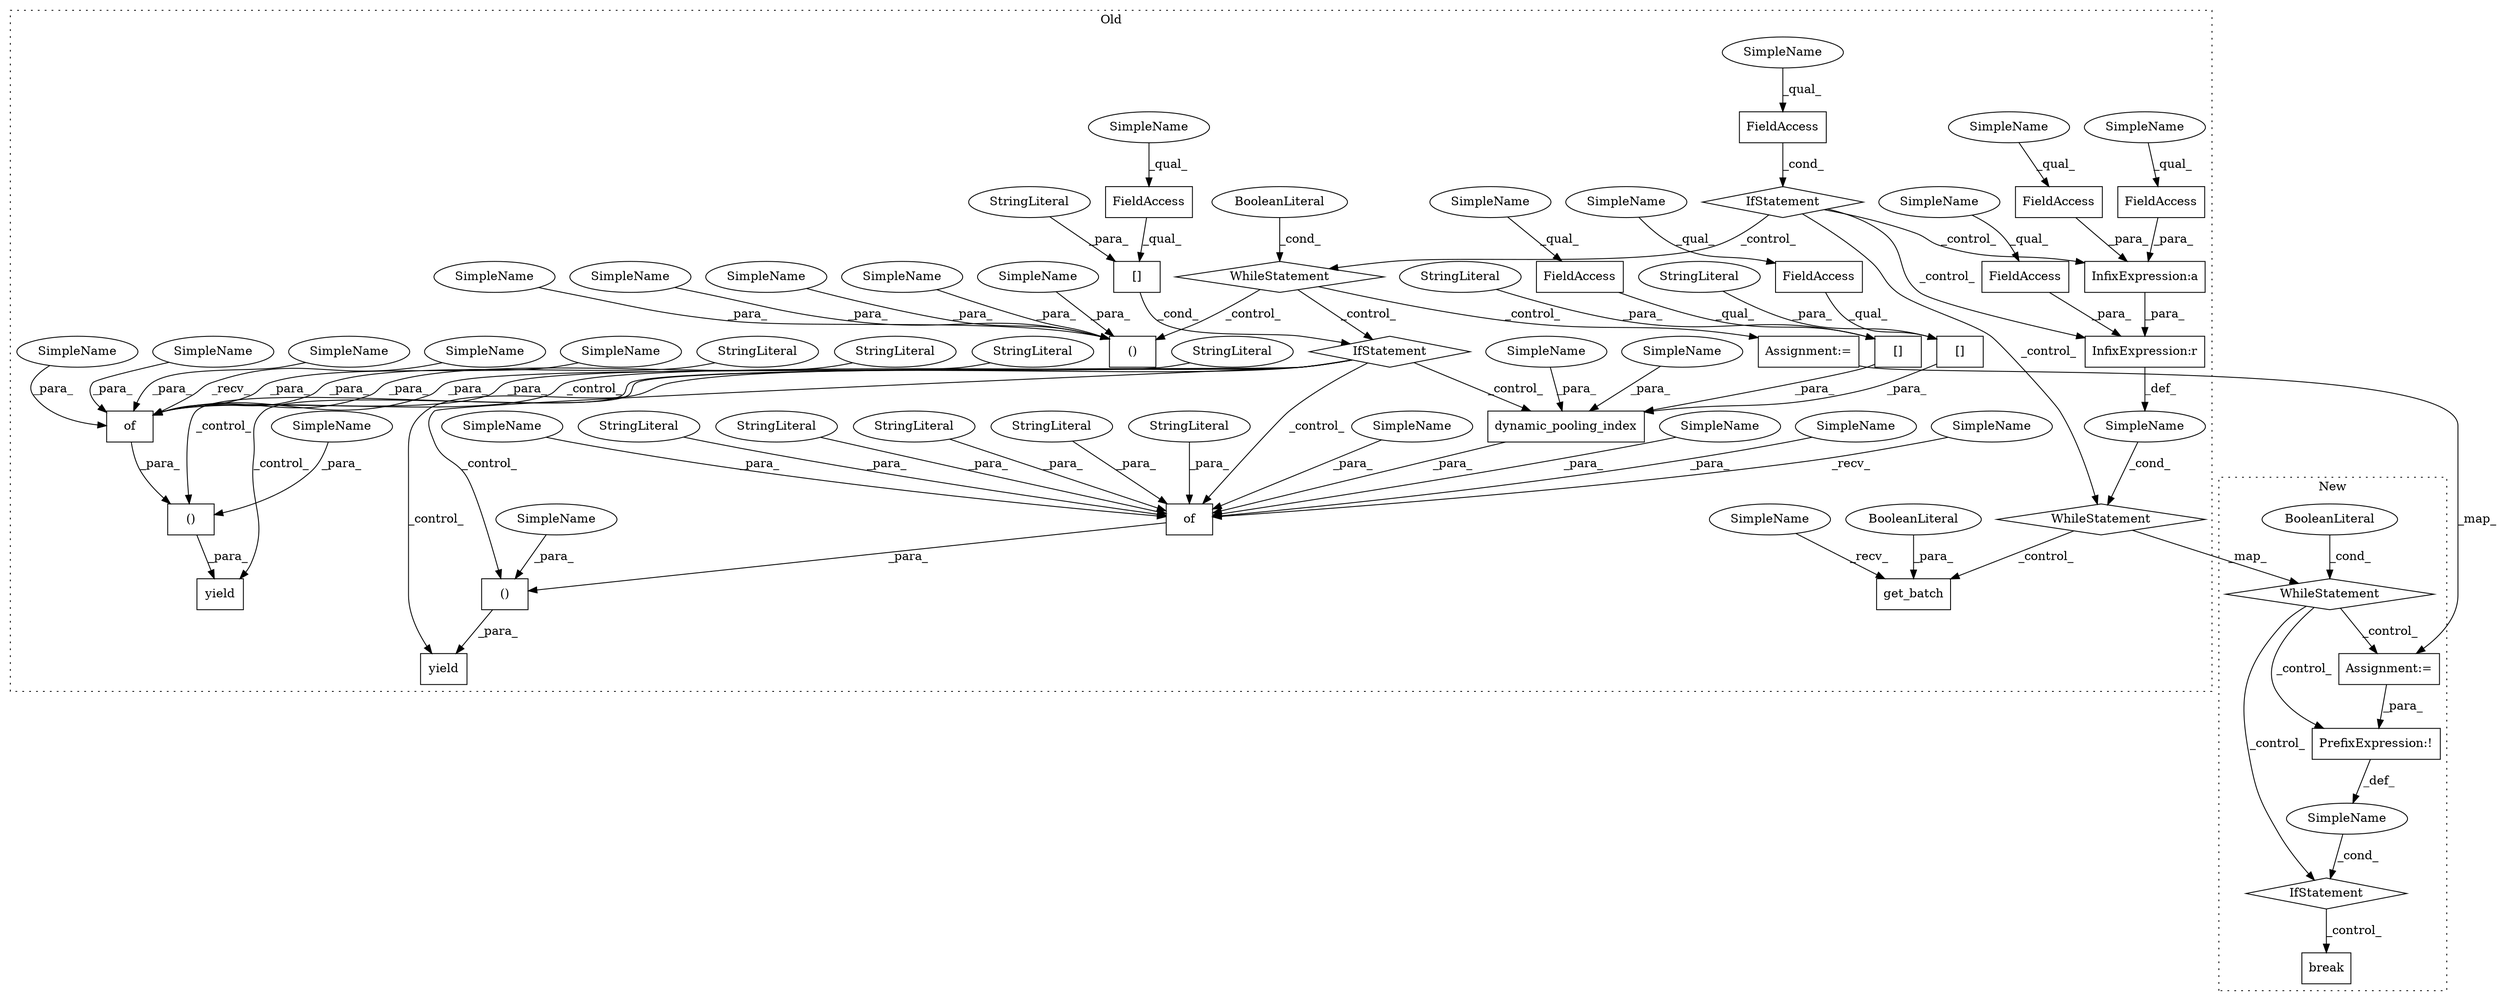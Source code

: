 digraph G {
subgraph cluster0 {
1 [label="yield" a="112" s="11175" l="18" shape="box"];
3 [label="WhileStatement" a="61" s="10983,10994" l="7,2" shape="diamond"];
4 [label="BooleanLiteral" a="9" s="10990" l="4" shape="ellipse"];
5 [label="IfStatement" a="25" s="11133,11161" l="4,2" shape="diamond"];
6 [label="()" a="106" s="11444" l="77" shape="box"];
8 [label="[]" a="2" s="11137,11160" l="12,1" shape="box"];
9 [label="()" a="106" s="11193" l="202" shape="box"];
11 [label="FieldAccess" a="22" s="11137" l="11" shape="box"];
12 [label="()" a="106" s="11015" l="90" shape="box"];
13 [label="get_batch" a="32" s="11741,11756" l="10,1" shape="box"];
14 [label="InfixExpression:a" a="27" s="11581" l="3" shape="box"];
15 [label="of" a="32" s="11197,11380" l="3,1" shape="box"];
16 [label="InfixExpression:r" a="27" s="11600" l="4" shape="box"];
17 [label="FieldAccess" a="22" s="11604" l="18" shape="box"];
18 [label="FieldAccess" a="22" s="11324" l="11" shape="box"];
19 [label="[]" a="2" s="11324,11350" l="12,1" shape="box"];
20 [label="FieldAccess" a="22" s="11571" l="10" shape="box"];
21 [label="FieldAccess" a="22" s="10960" l="13" shape="box"];
22 [label="FieldAccess" a="22" s="11352" l="11" shape="box"];
23 [label="[]" a="2" s="11352,11378" l="12,1" shape="box"];
24 [label="FieldAccess" a="22" s="11584" l="15" shape="box"];
25 [label="yield" a="112" s="11426" l="18" shape="box"];
26 [label="of" a="32" s="11448,11506" l="3,1" shape="box"];
27 [label="IfStatement" a="25" s="10956,10973" l="4,2" shape="diamond"];
28 [label="BooleanLiteral" a="9" s="11751" l="5" shape="ellipse"];
31 [label="dynamic_pooling_index" a="32" s="11288,11379" l="22,1" shape="box"];
32 [label="StringLiteral" a="45" s="11481" l="5" shape="ellipse"];
33 [label="StringLiteral" a="45" s="11149" l="11" shape="ellipse"];
34 [label="StringLiteral" a="45" s="11364" l="14" shape="ellipse"];
35 [label="StringLiteral" a="45" s="11230" l="5" shape="ellipse"];
36 [label="StringLiteral" a="45" s="11336" l="14" shape="ellipse"];
37 [label="StringLiteral" a="45" s="11211" l="11" shape="ellipse"];
38 [label="StringLiteral" a="45" s="11451" l="7" shape="ellipse"];
39 [label="StringLiteral" a="45" s="11490" l="9" shape="ellipse"];
40 [label="StringLiteral" a="45" s="11256" l="13" shape="ellipse"];
41 [label="StringLiteral" a="45" s="11462" l="11" shape="ellipse"];
42 [label="StringLiteral" a="45" s="11239" l="9" shape="ellipse"];
43 [label="StringLiteral" a="45" s="11200" l="7" shape="ellipse"];
44 [label="WhileStatement" a="61" s="11562,11623" l="7,2" shape="diamond"];
46 [label="SimpleName" a="42" s="" l="" shape="ellipse"];
48 [label="Assignment:=" a="7" s="11105" l="2" shape="box"];
49 [label="SimpleName" a="42" s="11487" l="2" shape="ellipse"];
50 [label="SimpleName" a="42" s="11049" l="2" shape="ellipse"];
51 [label="SimpleName" a="42" s="11236" l="2" shape="ellipse"];
52 [label="SimpleName" a="42" s="11193" l="3" shape="ellipse"];
53 [label="SimpleName" a="42" s="11444" l="3" shape="ellipse"];
54 [label="SimpleName" a="42" s="11083" l="1" shape="ellipse"];
55 [label="SimpleName" a="42" s="11394" l="1" shape="ellipse"];
56 [label="SimpleName" a="42" s="11520" l="1" shape="ellipse"];
57 [label="SimpleName" a="42" s="11208" l="2" shape="ellipse"];
58 [label="SimpleName" a="42" s="11015" l="2" shape="ellipse"];
59 [label="SimpleName" a="42" s="11459" l="2" shape="ellipse"];
60 [label="SimpleName" a="42" s="11223" l="6" shape="ellipse"];
61 [label="SimpleName" a="42" s="11310" l="6" shape="ellipse"];
62 [label="SimpleName" a="42" s="11030" l="6" shape="ellipse"];
63 [label="SimpleName" a="42" s="11474" l="6" shape="ellipse"];
64 [label="SimpleName" a="42" s="11736" l="4" shape="ellipse"];
65 [label="SimpleName" a="42" s="11571" l="4" shape="ellipse"];
66 [label="SimpleName" a="42" s="11604" l="4" shape="ellipse"];
67 [label="SimpleName" a="42" s="10960" l="4" shape="ellipse"];
68 [label="SimpleName" a="42" s="11584" l="4" shape="ellipse"];
69 [label="SimpleName" a="42" s="11352" l="4" shape="ellipse"];
70 [label="SimpleName" a="42" s="11137" l="4" shape="ellipse"];
71 [label="SimpleName" a="42" s="11324" l="4" shape="ellipse"];
72 [label="SimpleName" a="42" s="11500" l="6" shape="ellipse"];
73 [label="SimpleName" a="42" s="11317" l="6" shape="ellipse"];
74 [label="SimpleName" a="42" s="11064" l="6" shape="ellipse"];
75 [label="SimpleName" a="42" s="11249" l="6" shape="ellipse"];
label = "Old";
style="dotted";
}
subgraph cluster1 {
2 [label="IfStatement" a="25" s="11043,11054" l="4,2" shape="diamond"];
7 [label="PrefixExpression:!" a="38" s="11047" l="1" shape="box"];
10 [label="break" a="10" s="11066" l="6" shape="box"];
29 [label="BooleanLiteral" a="9" s="10998" l="4" shape="ellipse"];
30 [label="SimpleName" a="42" s="" l="" shape="ellipse"];
45 [label="WhileStatement" a="61" s="10991,11002" l="7,2" shape="diamond"];
47 [label="Assignment:=" a="7" s="11018" l="1" shape="box"];
label = "New";
style="dotted";
}
2 -> 10 [label="_control_"];
3 -> 12 [label="_control_"];
3 -> 48 [label="_control_"];
3 -> 5 [label="_control_"];
4 -> 3 [label="_cond_"];
5 -> 31 [label="_control_"];
5 -> 15 [label="_control_"];
5 -> 25 [label="_control_"];
5 -> 6 [label="_control_"];
5 -> 26 [label="_control_"];
5 -> 1 [label="_control_"];
5 -> 9 [label="_control_"];
6 -> 25 [label="_para_"];
7 -> 30 [label="_def_"];
8 -> 5 [label="_cond_"];
9 -> 1 [label="_para_"];
11 -> 8 [label="_qual_"];
14 -> 16 [label="_para_"];
15 -> 9 [label="_para_"];
16 -> 46 [label="_def_"];
17 -> 16 [label="_para_"];
18 -> 19 [label="_qual_"];
19 -> 31 [label="_para_"];
20 -> 14 [label="_para_"];
21 -> 27 [label="_cond_"];
22 -> 23 [label="_qual_"];
23 -> 31 [label="_para_"];
24 -> 14 [label="_para_"];
26 -> 6 [label="_para_"];
27 -> 3 [label="_control_"];
27 -> 44 [label="_control_"];
27 -> 14 [label="_control_"];
27 -> 16 [label="_control_"];
28 -> 13 [label="_para_"];
29 -> 45 [label="_cond_"];
30 -> 2 [label="_cond_"];
31 -> 15 [label="_para_"];
32 -> 26 [label="_para_"];
33 -> 8 [label="_para_"];
34 -> 23 [label="_para_"];
35 -> 15 [label="_para_"];
36 -> 19 [label="_para_"];
37 -> 15 [label="_para_"];
38 -> 26 [label="_para_"];
39 -> 26 [label="_para_"];
40 -> 15 [label="_para_"];
41 -> 26 [label="_para_"];
42 -> 15 [label="_para_"];
43 -> 15 [label="_para_"];
44 -> 13 [label="_control_"];
44 -> 45 [label="_map_"];
45 -> 47 [label="_control_"];
45 -> 7 [label="_control_"];
45 -> 2 [label="_control_"];
46 -> 44 [label="_cond_"];
47 -> 7 [label="_para_"];
48 -> 47 [label="_map_"];
49 -> 26 [label="_para_"];
50 -> 12 [label="_para_"];
51 -> 15 [label="_para_"];
52 -> 15 [label="_recv_"];
53 -> 26 [label="_recv_"];
54 -> 12 [label="_para_"];
55 -> 9 [label="_para_"];
56 -> 6 [label="_para_"];
57 -> 15 [label="_para_"];
58 -> 12 [label="_para_"];
59 -> 26 [label="_para_"];
60 -> 15 [label="_para_"];
61 -> 31 [label="_para_"];
62 -> 12 [label="_para_"];
63 -> 26 [label="_para_"];
64 -> 13 [label="_recv_"];
65 -> 20 [label="_qual_"];
66 -> 17 [label="_qual_"];
67 -> 21 [label="_qual_"];
68 -> 24 [label="_qual_"];
69 -> 22 [label="_qual_"];
70 -> 11 [label="_qual_"];
71 -> 18 [label="_qual_"];
72 -> 26 [label="_para_"];
73 -> 31 [label="_para_"];
74 -> 12 [label="_para_"];
75 -> 15 [label="_para_"];
}